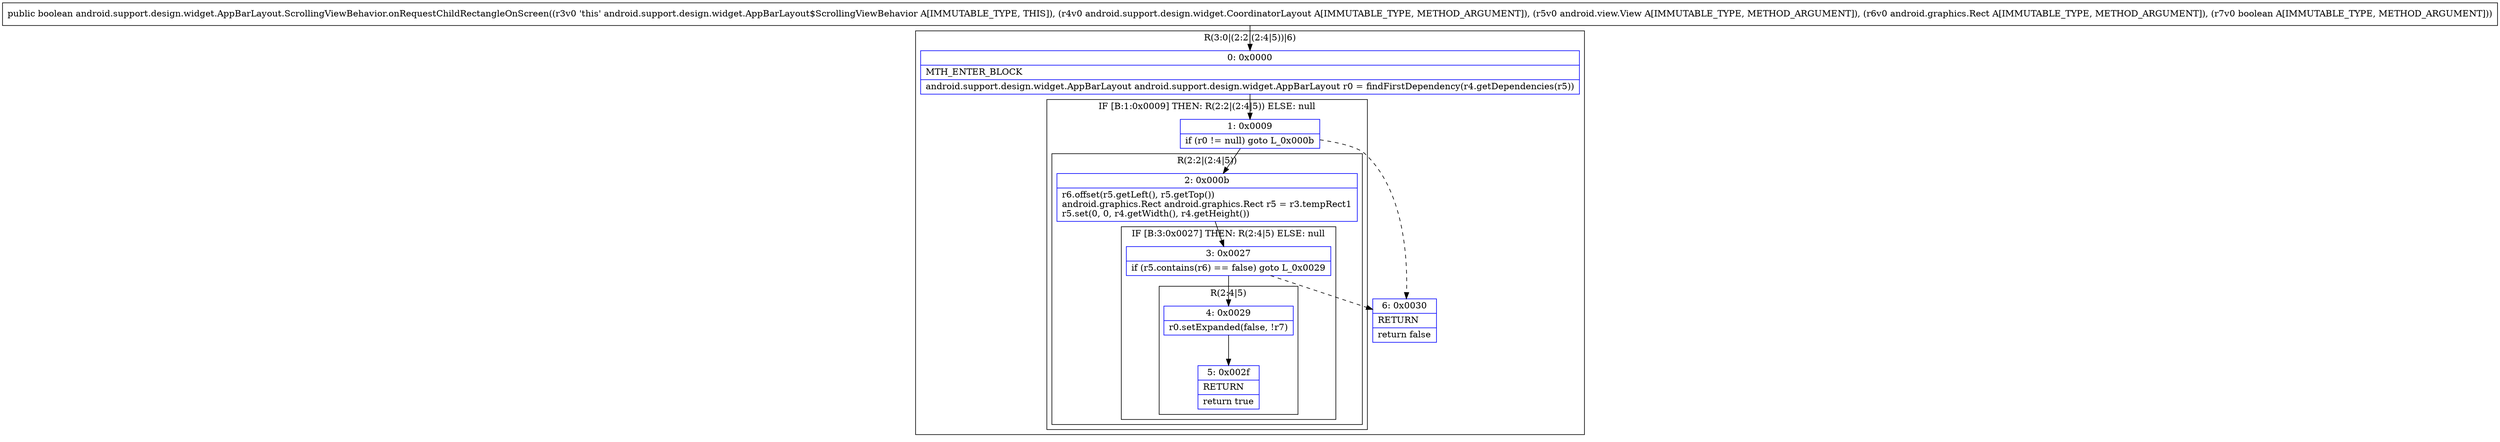 digraph "CFG forandroid.support.design.widget.AppBarLayout.ScrollingViewBehavior.onRequestChildRectangleOnScreen(Landroid\/support\/design\/widget\/CoordinatorLayout;Landroid\/view\/View;Landroid\/graphics\/Rect;Z)Z" {
subgraph cluster_Region_451075261 {
label = "R(3:0|(2:2|(2:4|5))|6)";
node [shape=record,color=blue];
Node_0 [shape=record,label="{0\:\ 0x0000|MTH_ENTER_BLOCK\l|android.support.design.widget.AppBarLayout android.support.design.widget.AppBarLayout r0 = findFirstDependency(r4.getDependencies(r5))\l}"];
subgraph cluster_IfRegion_1383093031 {
label = "IF [B:1:0x0009] THEN: R(2:2|(2:4|5)) ELSE: null";
node [shape=record,color=blue];
Node_1 [shape=record,label="{1\:\ 0x0009|if (r0 != null) goto L_0x000b\l}"];
subgraph cluster_Region_1209207347 {
label = "R(2:2|(2:4|5))";
node [shape=record,color=blue];
Node_2 [shape=record,label="{2\:\ 0x000b|r6.offset(r5.getLeft(), r5.getTop())\landroid.graphics.Rect android.graphics.Rect r5 = r3.tempRect1\lr5.set(0, 0, r4.getWidth(), r4.getHeight())\l}"];
subgraph cluster_IfRegion_1150824632 {
label = "IF [B:3:0x0027] THEN: R(2:4|5) ELSE: null";
node [shape=record,color=blue];
Node_3 [shape=record,label="{3\:\ 0x0027|if (r5.contains(r6) == false) goto L_0x0029\l}"];
subgraph cluster_Region_1504628104 {
label = "R(2:4|5)";
node [shape=record,color=blue];
Node_4 [shape=record,label="{4\:\ 0x0029|r0.setExpanded(false, !r7)\l}"];
Node_5 [shape=record,label="{5\:\ 0x002f|RETURN\l|return true\l}"];
}
}
}
}
Node_6 [shape=record,label="{6\:\ 0x0030|RETURN\l|return false\l}"];
}
MethodNode[shape=record,label="{public boolean android.support.design.widget.AppBarLayout.ScrollingViewBehavior.onRequestChildRectangleOnScreen((r3v0 'this' android.support.design.widget.AppBarLayout$ScrollingViewBehavior A[IMMUTABLE_TYPE, THIS]), (r4v0 android.support.design.widget.CoordinatorLayout A[IMMUTABLE_TYPE, METHOD_ARGUMENT]), (r5v0 android.view.View A[IMMUTABLE_TYPE, METHOD_ARGUMENT]), (r6v0 android.graphics.Rect A[IMMUTABLE_TYPE, METHOD_ARGUMENT]), (r7v0 boolean A[IMMUTABLE_TYPE, METHOD_ARGUMENT])) }"];
MethodNode -> Node_0;
Node_0 -> Node_1;
Node_1 -> Node_2;
Node_1 -> Node_6[style=dashed];
Node_2 -> Node_3;
Node_3 -> Node_4;
Node_3 -> Node_6[style=dashed];
Node_4 -> Node_5;
}

